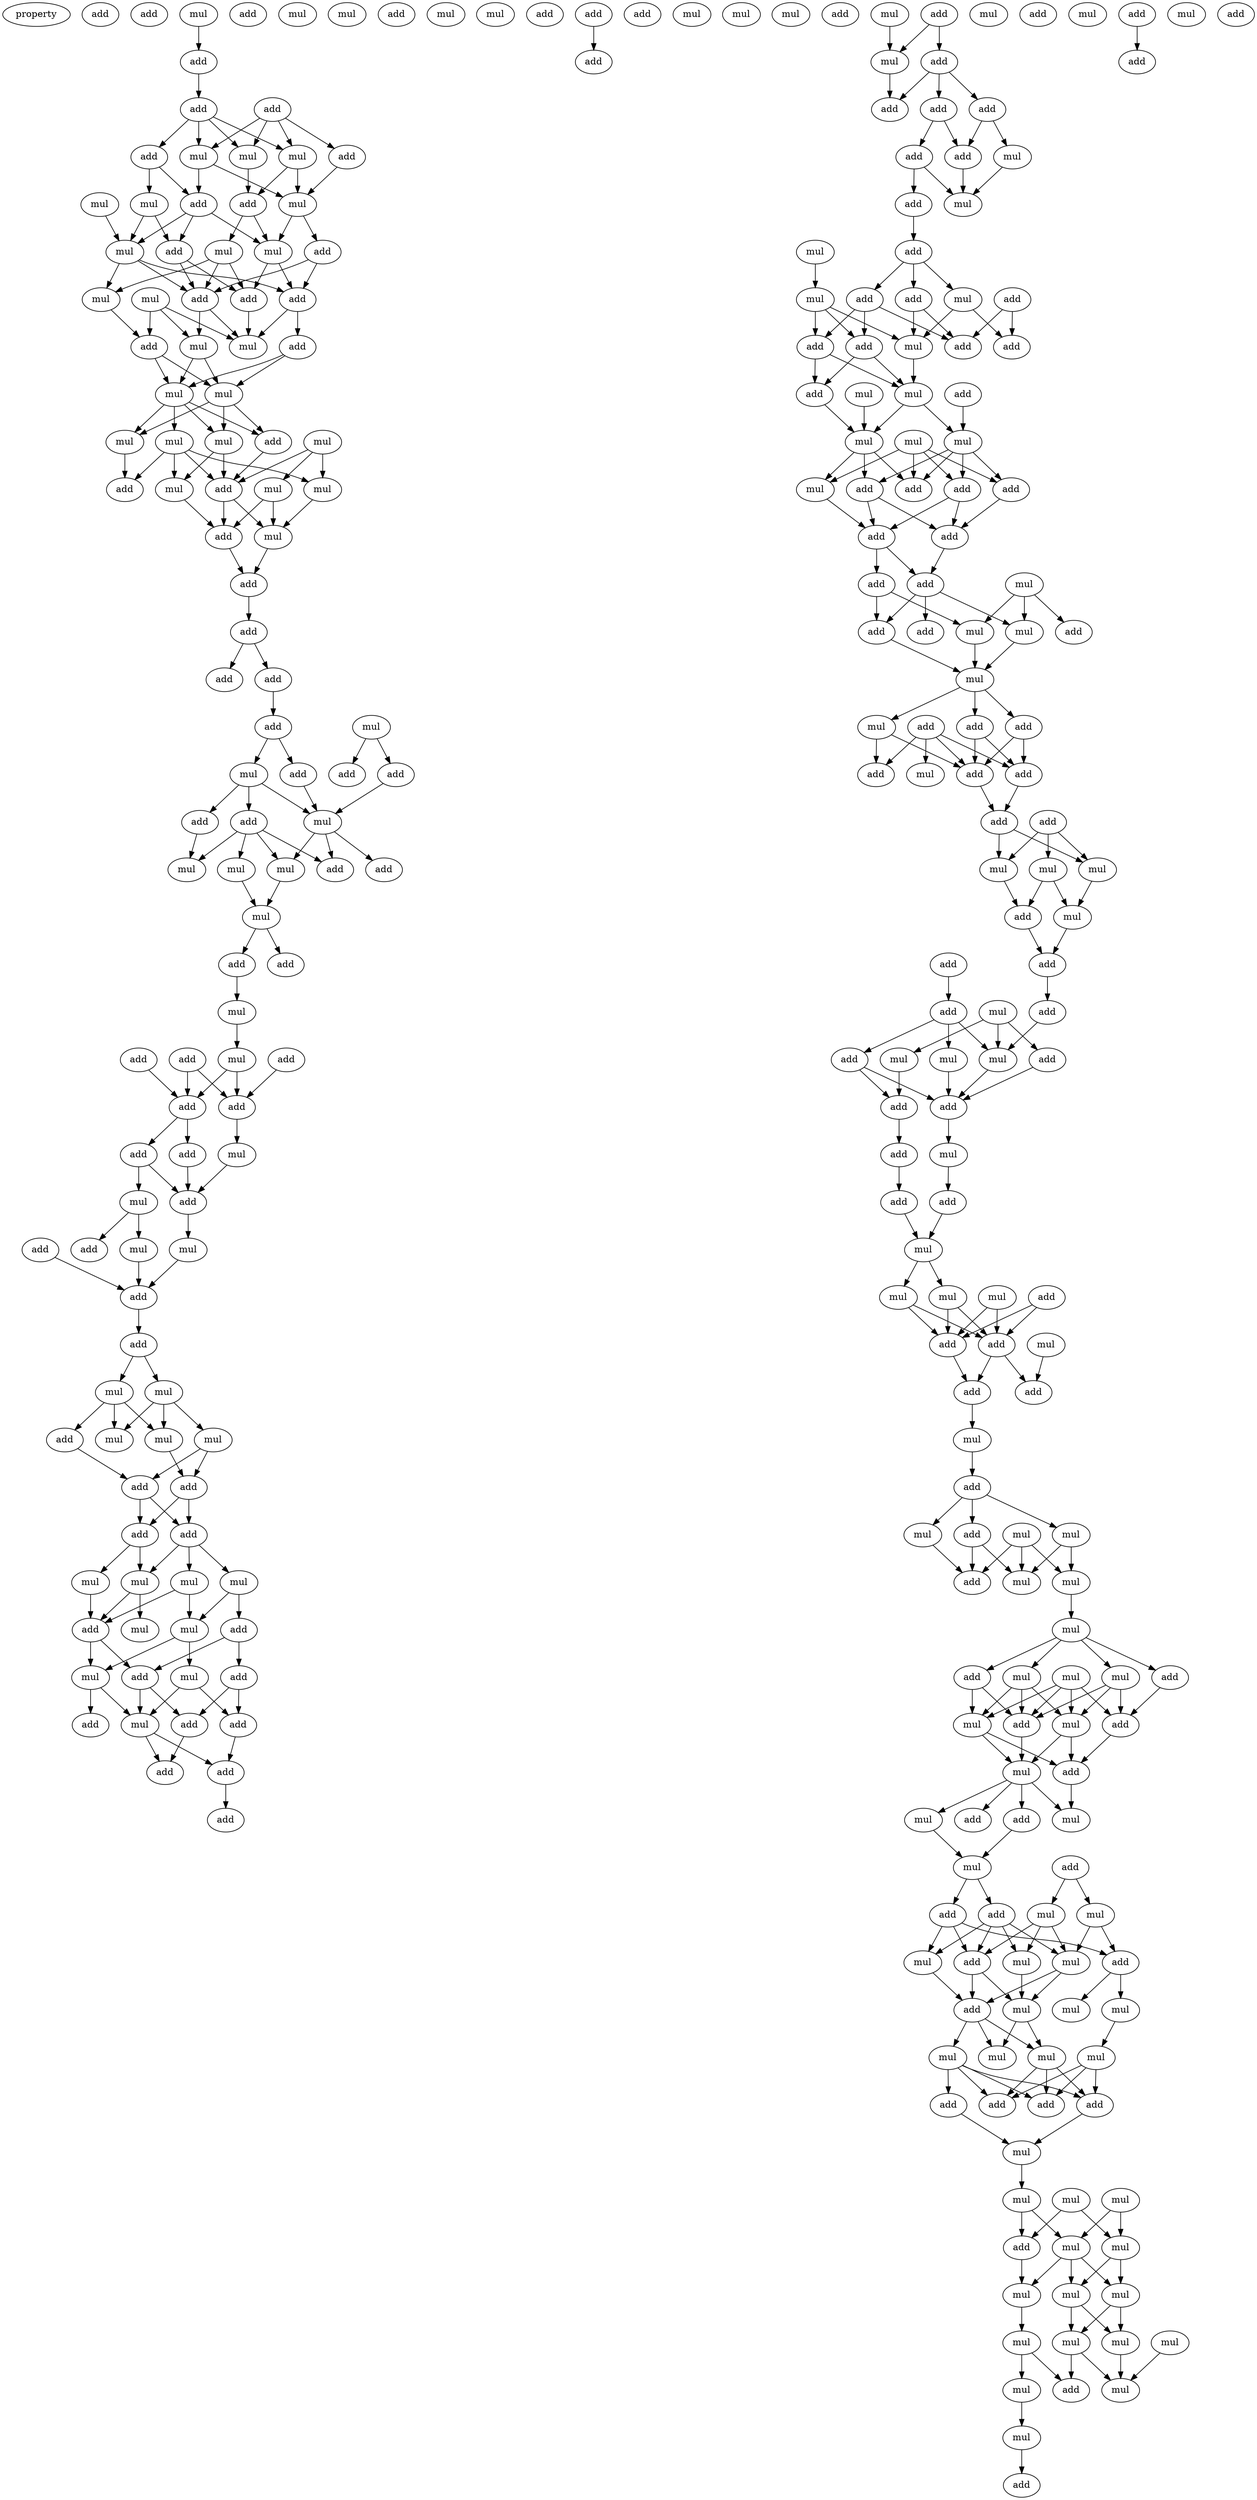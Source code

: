 digraph {
    node [fontcolor=black]
    property [mul=2,lf=1.8]
    0 [ label = add ];
    1 [ label = add ];
    2 [ label = mul ];
    3 [ label = add ];
    4 [ label = mul ];
    5 [ label = add ];
    6 [ label = add ];
    7 [ label = add ];
    8 [ label = mul ];
    9 [ label = mul ];
    10 [ label = add ];
    11 [ label = mul ];
    12 [ label = add ];
    13 [ label = add ];
    14 [ label = add ];
    15 [ label = mul ];
    16 [ label = mul ];
    17 [ label = mul ];
    18 [ label = add ];
    19 [ label = mul ];
    20 [ label = mul ];
    21 [ label = mul ];
    22 [ label = add ];
    23 [ label = mul ];
    24 [ label = add ];
    25 [ label = add ];
    26 [ label = mul ];
    27 [ label = add ];
    28 [ label = add ];
    29 [ label = mul ];
    30 [ label = mul ];
    31 [ label = add ];
    32 [ label = mul ];
    33 [ label = mul ];
    34 [ label = mul ];
    35 [ label = add ];
    36 [ label = mul ];
    37 [ label = mul ];
    38 [ label = mul ];
    39 [ label = add ];
    40 [ label = mul ];
    41 [ label = mul ];
    42 [ label = mul ];
    43 [ label = add ];
    44 [ label = add ];
    45 [ label = mul ];
    46 [ label = mul ];
    47 [ label = add ];
    48 [ label = add ];
    49 [ label = add ];
    50 [ label = add ];
    51 [ label = add ];
    52 [ label = mul ];
    53 [ label = add ];
    54 [ label = mul ];
    55 [ label = mul ];
    56 [ label = add ];
    57 [ label = add ];
    58 [ label = add ];
    59 [ label = add ];
    60 [ label = add ];
    61 [ label = mul ];
    62 [ label = mul ];
    63 [ label = add ];
    64 [ label = mul ];
    65 [ label = add ];
    66 [ label = mul ];
    67 [ label = mul ];
    68 [ label = add ];
    69 [ label = add ];
    70 [ label = mul ];
    71 [ label = mul ];
    72 [ label = add ];
    73 [ label = add ];
    74 [ label = add ];
    75 [ label = mul ];
    76 [ label = add ];
    77 [ label = add ];
    78 [ label = add ];
    79 [ label = add ];
    80 [ label = mul ];
    81 [ label = add ];
    82 [ label = add ];
    83 [ label = mul ];
    84 [ label = add ];
    85 [ label = add ];
    86 [ label = add ];
    87 [ label = mul ];
    88 [ label = mul ];
    89 [ label = add ];
    90 [ label = add ];
    91 [ label = add ];
    92 [ label = mul ];
    93 [ label = add ];
    94 [ label = mul ];
    95 [ label = mul ];
    96 [ label = mul ];
    97 [ label = mul ];
    98 [ label = mul ];
    99 [ label = add ];
    100 [ label = mul ];
    101 [ label = mul ];
    102 [ label = add ];
    103 [ label = add ];
    104 [ label = add ];
    105 [ label = add ];
    106 [ label = mul ];
    107 [ label = mul ];
    108 [ label = mul ];
    109 [ label = mul ];
    110 [ label = mul ];
    111 [ label = add ];
    112 [ label = add ];
    113 [ label = mul ];
    114 [ label = mul ];
    115 [ label = add ];
    116 [ label = add ];
    117 [ label = mul ];
    118 [ label = add ];
    119 [ label = mul ];
    120 [ label = add ];
    121 [ label = add ];
    122 [ label = add ];
    123 [ label = add ];
    124 [ label = add ];
    125 [ label = add ];
    126 [ label = mul ];
    127 [ label = add ];
    128 [ label = mul ];
    129 [ label = add ];
    130 [ label = mul ];
    131 [ label = add ];
    132 [ label = add ];
    133 [ label = add ];
    134 [ label = mul ];
    135 [ label = add ];
    136 [ label = add ];
    137 [ label = mul ];
    138 [ label = add ];
    139 [ label = mul ];
    140 [ label = add ];
    141 [ label = mul ];
    142 [ label = add ];
    143 [ label = add ];
    144 [ label = add ];
    145 [ label = mul ];
    146 [ label = mul ];
    147 [ label = add ];
    148 [ label = add ];
    149 [ label = add ];
    150 [ label = add ];
    151 [ label = add ];
    152 [ label = mul ];
    153 [ label = mul ];
    154 [ label = add ];
    155 [ label = mul ];
    156 [ label = mul ];
    157 [ label = mul ];
    158 [ label = add ];
    159 [ label = add ];
    160 [ label = add ];
    161 [ label = add ];
    162 [ label = mul ];
    163 [ label = add ];
    164 [ label = add ];
    165 [ label = add ];
    166 [ label = add ];
    167 [ label = mul ];
    168 [ label = add ];
    169 [ label = mul ];
    170 [ label = mul ];
    171 [ label = add ];
    172 [ label = add ];
    173 [ label = mul ];
    174 [ label = mul ];
    175 [ label = add ];
    176 [ label = add ];
    177 [ label = add ];
    178 [ label = add ];
    179 [ label = add ];
    180 [ label = mul ];
    181 [ label = add ];
    182 [ label = add ];
    183 [ label = add ];
    184 [ label = mul ];
    185 [ label = mul ];
    186 [ label = mul ];
    187 [ label = mul ];
    188 [ label = add ];
    189 [ label = add ];
    190 [ label = add ];
    191 [ label = mul ];
    192 [ label = add ];
    193 [ label = add ];
    194 [ label = mul ];
    195 [ label = mul ];
    196 [ label = mul ];
    197 [ label = add ];
    198 [ label = add ];
    199 [ label = add ];
    200 [ label = add ];
    201 [ label = add ];
    202 [ label = mul ];
    203 [ label = add ];
    204 [ label = add ];
    205 [ label = mul ];
    206 [ label = mul ];
    207 [ label = add ];
    208 [ label = mul ];
    209 [ label = add ];
    210 [ label = mul ];
    211 [ label = add ];
    212 [ label = mul ];
    213 [ label = add ];
    214 [ label = add ];
    215 [ label = add ];
    216 [ label = mul ];
    217 [ label = mul ];
    218 [ label = add ];
    219 [ label = mul ];
    220 [ label = mul ];
    221 [ label = add ];
    222 [ label = mul ];
    223 [ label = mul ];
    224 [ label = mul ];
    225 [ label = add ];
    226 [ label = mul ];
    227 [ label = add ];
    228 [ label = add ];
    229 [ label = mul ];
    230 [ label = mul ];
    231 [ label = mul ];
    232 [ label = add ];
    233 [ label = mul ];
    234 [ label = mul ];
    235 [ label = add ];
    236 [ label = add ];
    237 [ label = mul ];
    238 [ label = add ];
    239 [ label = mul ];
    240 [ label = add ];
    241 [ label = mul ];
    242 [ label = add ];
    243 [ label = add ];
    244 [ label = add ];
    245 [ label = mul ];
    246 [ label = add ];
    247 [ label = add ];
    248 [ label = mul ];
    249 [ label = mul ];
    250 [ label = add ];
    251 [ label = mul ];
    252 [ label = add ];
    253 [ label = mul ];
    254 [ label = mul ];
    255 [ label = add ];
    256 [ label = mul ];
    257 [ label = mul ];
    258 [ label = mul ];
    259 [ label = mul ];
    260 [ label = mul ];
    261 [ label = mul ];
    262 [ label = mul ];
    263 [ label = add ];
    264 [ label = add ];
    265 [ label = add ];
    266 [ label = add ];
    267 [ label = mul ];
    268 [ label = mul ];
    269 [ label = mul ];
    270 [ label = mul ];
    271 [ label = mul ];
    272 [ label = add ];
    273 [ label = add ];
    274 [ label = mul ];
    275 [ label = mul ];
    276 [ label = mul ];
    277 [ label = mul ];
    278 [ label = mul ];
    279 [ label = mul ];
    280 [ label = mul ];
    281 [ label = mul ];
    282 [ label = mul ];
    283 [ label = mul ];
    284 [ label = add ];
    285 [ label = mul ];
    286 [ label = mul ];
    287 [ label = add ];
    2 -> 5 [ name = 0 ];
    5 -> 6 [ name = 1 ];
    6 -> 8 [ name = 2 ];
    6 -> 9 [ name = 3 ];
    6 -> 10 [ name = 4 ];
    6 -> 11 [ name = 5 ];
    7 -> 8 [ name = 6 ];
    7 -> 9 [ name = 7 ];
    7 -> 11 [ name = 8 ];
    7 -> 12 [ name = 9 ];
    8 -> 13 [ name = 10 ];
    8 -> 16 [ name = 11 ];
    9 -> 14 [ name = 12 ];
    9 -> 16 [ name = 13 ];
    10 -> 14 [ name = 14 ];
    10 -> 17 [ name = 15 ];
    11 -> 13 [ name = 16 ];
    12 -> 16 [ name = 17 ];
    13 -> 19 [ name = 18 ];
    13 -> 20 [ name = 19 ];
    14 -> 19 [ name = 20 ];
    14 -> 21 [ name = 21 ];
    14 -> 22 [ name = 22 ];
    15 -> 21 [ name = 23 ];
    16 -> 18 [ name = 24 ];
    16 -> 19 [ name = 25 ];
    17 -> 21 [ name = 26 ];
    17 -> 22 [ name = 27 ];
    18 -> 24 [ name = 28 ];
    18 -> 27 [ name = 29 ];
    19 -> 25 [ name = 30 ];
    19 -> 27 [ name = 31 ];
    20 -> 23 [ name = 32 ];
    20 -> 24 [ name = 33 ];
    20 -> 25 [ name = 34 ];
    21 -> 23 [ name = 35 ];
    21 -> 24 [ name = 36 ];
    21 -> 27 [ name = 37 ];
    22 -> 24 [ name = 38 ];
    22 -> 25 [ name = 39 ];
    23 -> 31 [ name = 40 ];
    24 -> 29 [ name = 41 ];
    24 -> 30 [ name = 42 ];
    25 -> 30 [ name = 43 ];
    26 -> 29 [ name = 44 ];
    26 -> 30 [ name = 45 ];
    26 -> 31 [ name = 46 ];
    27 -> 28 [ name = 47 ];
    27 -> 30 [ name = 48 ];
    28 -> 32 [ name = 49 ];
    28 -> 33 [ name = 50 ];
    29 -> 32 [ name = 51 ];
    29 -> 33 [ name = 52 ];
    31 -> 32 [ name = 53 ];
    31 -> 33 [ name = 54 ];
    32 -> 35 [ name = 55 ];
    32 -> 36 [ name = 56 ];
    32 -> 37 [ name = 57 ];
    33 -> 34 [ name = 58 ];
    33 -> 35 [ name = 59 ];
    33 -> 36 [ name = 60 ];
    33 -> 37 [ name = 61 ];
    34 -> 39 [ name = 62 ];
    34 -> 40 [ name = 63 ];
    34 -> 42 [ name = 64 ];
    34 -> 43 [ name = 65 ];
    35 -> 39 [ name = 66 ];
    36 -> 39 [ name = 67 ];
    36 -> 42 [ name = 68 ];
    37 -> 43 [ name = 69 ];
    38 -> 39 [ name = 70 ];
    38 -> 40 [ name = 71 ];
    38 -> 41 [ name = 72 ];
    39 -> 44 [ name = 73 ];
    39 -> 45 [ name = 74 ];
    40 -> 45 [ name = 75 ];
    41 -> 44 [ name = 76 ];
    41 -> 45 [ name = 77 ];
    42 -> 44 [ name = 78 ];
    44 -> 47 [ name = 79 ];
    45 -> 47 [ name = 80 ];
    47 -> 48 [ name = 81 ];
    48 -> 50 [ name = 82 ];
    48 -> 51 [ name = 83 ];
    51 -> 53 [ name = 84 ];
    52 -> 56 [ name = 85 ];
    52 -> 57 [ name = 86 ];
    53 -> 55 [ name = 87 ];
    53 -> 58 [ name = 88 ];
    55 -> 59 [ name = 89 ];
    55 -> 60 [ name = 90 ];
    55 -> 61 [ name = 91 ];
    57 -> 61 [ name = 92 ];
    58 -> 61 [ name = 93 ];
    59 -> 62 [ name = 94 ];
    60 -> 62 [ name = 95 ];
    60 -> 63 [ name = 96 ];
    60 -> 64 [ name = 97 ];
    60 -> 66 [ name = 98 ];
    61 -> 63 [ name = 99 ];
    61 -> 64 [ name = 100 ];
    61 -> 65 [ name = 101 ];
    64 -> 67 [ name = 102 ];
    66 -> 67 [ name = 103 ];
    67 -> 68 [ name = 104 ];
    67 -> 69 [ name = 105 ];
    68 -> 71 [ name = 106 ];
    71 -> 75 [ name = 107 ];
    72 -> 77 [ name = 108 ];
    72 -> 78 [ name = 109 ];
    74 -> 78 [ name = 110 ];
    75 -> 77 [ name = 111 ];
    75 -> 78 [ name = 112 ];
    76 -> 77 [ name = 113 ];
    77 -> 79 [ name = 114 ];
    77 -> 81 [ name = 115 ];
    78 -> 80 [ name = 116 ];
    79 -> 83 [ name = 117 ];
    79 -> 85 [ name = 118 ];
    80 -> 85 [ name = 119 ];
    81 -> 85 [ name = 120 ];
    82 -> 84 [ name = 121 ];
    83 -> 86 [ name = 122 ];
    83 -> 88 [ name = 123 ];
    85 -> 87 [ name = 124 ];
    87 -> 90 [ name = 125 ];
    88 -> 90 [ name = 126 ];
    89 -> 90 [ name = 127 ];
    90 -> 93 [ name = 128 ];
    93 -> 95 [ name = 129 ];
    93 -> 96 [ name = 130 ];
    95 -> 99 [ name = 131 ];
    95 -> 100 [ name = 132 ];
    95 -> 101 [ name = 133 ];
    96 -> 98 [ name = 134 ];
    96 -> 100 [ name = 135 ];
    96 -> 101 [ name = 136 ];
    98 -> 102 [ name = 137 ];
    98 -> 103 [ name = 138 ];
    99 -> 102 [ name = 139 ];
    101 -> 103 [ name = 140 ];
    102 -> 104 [ name = 141 ];
    102 -> 105 [ name = 142 ];
    103 -> 104 [ name = 143 ];
    103 -> 105 [ name = 144 ];
    104 -> 106 [ name = 145 ];
    104 -> 108 [ name = 146 ];
    105 -> 107 [ name = 147 ];
    105 -> 108 [ name = 148 ];
    105 -> 109 [ name = 149 ];
    106 -> 112 [ name = 150 ];
    107 -> 112 [ name = 151 ];
    107 -> 113 [ name = 152 ];
    108 -> 110 [ name = 153 ];
    108 -> 112 [ name = 154 ];
    109 -> 111 [ name = 155 ];
    109 -> 113 [ name = 156 ];
    111 -> 115 [ name = 157 ];
    111 -> 116 [ name = 158 ];
    112 -> 115 [ name = 159 ];
    112 -> 117 [ name = 160 ];
    113 -> 114 [ name = 161 ];
    113 -> 117 [ name = 162 ];
    114 -> 119 [ name = 163 ];
    114 -> 120 [ name = 164 ];
    115 -> 118 [ name = 165 ];
    115 -> 119 [ name = 166 ];
    116 -> 118 [ name = 167 ];
    116 -> 120 [ name = 168 ];
    117 -> 119 [ name = 169 ];
    117 -> 121 [ name = 170 ];
    118 -> 122 [ name = 171 ];
    119 -> 122 [ name = 172 ];
    119 -> 123 [ name = 173 ];
    120 -> 123 [ name = 174 ];
    123 -> 125 [ name = 175 ];
    126 -> 130 [ name = 176 ];
    127 -> 129 [ name = 177 ];
    127 -> 130 [ name = 178 ];
    129 -> 131 [ name = 179 ];
    129 -> 132 [ name = 180 ];
    129 -> 133 [ name = 181 ];
    130 -> 131 [ name = 182 ];
    132 -> 135 [ name = 183 ];
    132 -> 136 [ name = 184 ];
    133 -> 134 [ name = 185 ];
    133 -> 135 [ name = 186 ];
    134 -> 137 [ name = 187 ];
    135 -> 137 [ name = 188 ];
    136 -> 137 [ name = 189 ];
    136 -> 138 [ name = 190 ];
    138 -> 140 [ name = 191 ];
    139 -> 141 [ name = 192 ];
    140 -> 142 [ name = 193 ];
    140 -> 143 [ name = 194 ];
    140 -> 145 [ name = 195 ];
    141 -> 146 [ name = 196 ];
    141 -> 148 [ name = 197 ];
    141 -> 150 [ name = 198 ];
    142 -> 148 [ name = 199 ];
    142 -> 149 [ name = 200 ];
    142 -> 150 [ name = 201 ];
    143 -> 146 [ name = 202 ];
    143 -> 149 [ name = 203 ];
    144 -> 147 [ name = 204 ];
    144 -> 149 [ name = 205 ];
    145 -> 146 [ name = 206 ];
    145 -> 147 [ name = 207 ];
    146 -> 152 [ name = 208 ];
    148 -> 151 [ name = 209 ];
    148 -> 152 [ name = 210 ];
    150 -> 151 [ name = 211 ];
    150 -> 152 [ name = 212 ];
    151 -> 155 [ name = 213 ];
    152 -> 155 [ name = 214 ];
    152 -> 157 [ name = 215 ];
    153 -> 155 [ name = 216 ];
    154 -> 157 [ name = 217 ];
    155 -> 158 [ name = 218 ];
    155 -> 159 [ name = 219 ];
    155 -> 162 [ name = 220 ];
    156 -> 158 [ name = 221 ];
    156 -> 160 [ name = 222 ];
    156 -> 161 [ name = 223 ];
    156 -> 162 [ name = 224 ];
    157 -> 158 [ name = 225 ];
    157 -> 159 [ name = 226 ];
    157 -> 160 [ name = 227 ];
    157 -> 161 [ name = 228 ];
    159 -> 163 [ name = 229 ];
    159 -> 164 [ name = 230 ];
    160 -> 163 [ name = 231 ];
    161 -> 163 [ name = 232 ];
    161 -> 164 [ name = 233 ];
    162 -> 164 [ name = 234 ];
    163 -> 166 [ name = 235 ];
    164 -> 165 [ name = 236 ];
    164 -> 166 [ name = 237 ];
    165 -> 168 [ name = 238 ];
    165 -> 170 [ name = 239 ];
    166 -> 168 [ name = 240 ];
    166 -> 169 [ name = 241 ];
    166 -> 172 [ name = 242 ];
    167 -> 169 [ name = 243 ];
    167 -> 170 [ name = 244 ];
    167 -> 171 [ name = 245 ];
    168 -> 173 [ name = 246 ];
    169 -> 173 [ name = 247 ];
    170 -> 173 [ name = 248 ];
    173 -> 174 [ name = 249 ];
    173 -> 175 [ name = 250 ];
    173 -> 177 [ name = 251 ];
    174 -> 179 [ name = 252 ];
    174 -> 181 [ name = 253 ];
    175 -> 178 [ name = 254 ];
    175 -> 179 [ name = 255 ];
    176 -> 178 [ name = 256 ];
    176 -> 179 [ name = 257 ];
    176 -> 180 [ name = 258 ];
    176 -> 181 [ name = 259 ];
    177 -> 178 [ name = 260 ];
    177 -> 179 [ name = 261 ];
    178 -> 182 [ name = 262 ];
    179 -> 182 [ name = 263 ];
    182 -> 184 [ name = 264 ];
    182 -> 185 [ name = 265 ];
    183 -> 184 [ name = 266 ];
    183 -> 185 [ name = 267 ];
    183 -> 186 [ name = 268 ];
    184 -> 187 [ name = 269 ];
    185 -> 188 [ name = 270 ];
    186 -> 187 [ name = 271 ];
    186 -> 188 [ name = 272 ];
    187 -> 189 [ name = 273 ];
    188 -> 189 [ name = 274 ];
    189 -> 193 [ name = 275 ];
    190 -> 192 [ name = 276 ];
    191 -> 195 [ name = 277 ];
    191 -> 196 [ name = 278 ];
    191 -> 198 [ name = 279 ];
    192 -> 194 [ name = 280 ];
    192 -> 196 [ name = 281 ];
    192 -> 197 [ name = 282 ];
    193 -> 196 [ name = 283 ];
    194 -> 199 [ name = 284 ];
    195 -> 200 [ name = 285 ];
    196 -> 199 [ name = 286 ];
    197 -> 199 [ name = 287 ];
    197 -> 200 [ name = 288 ];
    198 -> 199 [ name = 289 ];
    199 -> 202 [ name = 290 ];
    200 -> 201 [ name = 291 ];
    201 -> 204 [ name = 292 ];
    202 -> 203 [ name = 293 ];
    203 -> 205 [ name = 294 ];
    204 -> 205 [ name = 295 ];
    205 -> 208 [ name = 296 ];
    205 -> 210 [ name = 297 ];
    206 -> 211 [ name = 298 ];
    206 -> 213 [ name = 299 ];
    207 -> 211 [ name = 300 ];
    207 -> 213 [ name = 301 ];
    208 -> 211 [ name = 302 ];
    208 -> 213 [ name = 303 ];
    210 -> 211 [ name = 304 ];
    210 -> 213 [ name = 305 ];
    211 -> 214 [ name = 306 ];
    211 -> 215 [ name = 307 ];
    212 -> 215 [ name = 308 ];
    213 -> 214 [ name = 309 ];
    214 -> 217 [ name = 310 ];
    217 -> 218 [ name = 311 ];
    218 -> 219 [ name = 312 ];
    218 -> 221 [ name = 313 ];
    218 -> 222 [ name = 314 ];
    219 -> 225 [ name = 315 ];
    220 -> 223 [ name = 316 ];
    220 -> 224 [ name = 317 ];
    220 -> 225 [ name = 318 ];
    221 -> 223 [ name = 319 ];
    221 -> 225 [ name = 320 ];
    222 -> 223 [ name = 321 ];
    222 -> 224 [ name = 322 ];
    224 -> 226 [ name = 323 ];
    226 -> 227 [ name = 324 ];
    226 -> 228 [ name = 325 ];
    226 -> 229 [ name = 326 ];
    226 -> 231 [ name = 327 ];
    227 -> 232 [ name = 328 ];
    228 -> 234 [ name = 329 ];
    228 -> 235 [ name = 330 ];
    229 -> 233 [ name = 331 ];
    229 -> 234 [ name = 332 ];
    229 -> 235 [ name = 333 ];
    230 -> 232 [ name = 334 ];
    230 -> 233 [ name = 335 ];
    230 -> 234 [ name = 336 ];
    230 -> 235 [ name = 337 ];
    231 -> 232 [ name = 338 ];
    231 -> 233 [ name = 339 ];
    231 -> 235 [ name = 340 ];
    232 -> 238 [ name = 341 ];
    233 -> 237 [ name = 342 ];
    233 -> 238 [ name = 343 ];
    234 -> 237 [ name = 344 ];
    234 -> 238 [ name = 345 ];
    235 -> 237 [ name = 346 ];
    236 -> 240 [ name = 347 ];
    237 -> 239 [ name = 348 ];
    237 -> 241 [ name = 349 ];
    237 -> 242 [ name = 350 ];
    237 -> 243 [ name = 351 ];
    238 -> 241 [ name = 352 ];
    239 -> 245 [ name = 353 ];
    243 -> 245 [ name = 354 ];
    244 -> 248 [ name = 355 ];
    244 -> 249 [ name = 356 ];
    245 -> 246 [ name = 357 ];
    245 -> 247 [ name = 358 ];
    246 -> 250 [ name = 359 ];
    246 -> 252 [ name = 360 ];
    246 -> 253 [ name = 361 ];
    247 -> 250 [ name = 362 ];
    247 -> 251 [ name = 363 ];
    247 -> 253 [ name = 364 ];
    247 -> 254 [ name = 365 ];
    248 -> 252 [ name = 366 ];
    248 -> 254 [ name = 367 ];
    249 -> 250 [ name = 368 ];
    249 -> 251 [ name = 369 ];
    249 -> 254 [ name = 370 ];
    250 -> 255 [ name = 371 ];
    250 -> 256 [ name = 372 ];
    251 -> 256 [ name = 373 ];
    252 -> 257 [ name = 374 ];
    252 -> 258 [ name = 375 ];
    253 -> 255 [ name = 376 ];
    254 -> 255 [ name = 377 ];
    254 -> 256 [ name = 378 ];
    255 -> 259 [ name = 379 ];
    255 -> 260 [ name = 380 ];
    255 -> 262 [ name = 381 ];
    256 -> 259 [ name = 382 ];
    256 -> 262 [ name = 383 ];
    258 -> 261 [ name = 384 ];
    260 -> 263 [ name = 385 ];
    260 -> 264 [ name = 386 ];
    260 -> 265 [ name = 387 ];
    260 -> 266 [ name = 388 ];
    261 -> 264 [ name = 389 ];
    261 -> 265 [ name = 390 ];
    261 -> 266 [ name = 391 ];
    262 -> 264 [ name = 392 ];
    262 -> 265 [ name = 393 ];
    262 -> 266 [ name = 394 ];
    263 -> 267 [ name = 395 ];
    265 -> 267 [ name = 396 ];
    267 -> 271 [ name = 397 ];
    269 -> 274 [ name = 398 ];
    269 -> 275 [ name = 399 ];
    270 -> 273 [ name = 400 ];
    270 -> 274 [ name = 401 ];
    271 -> 273 [ name = 402 ];
    271 -> 275 [ name = 403 ];
    273 -> 278 [ name = 404 ];
    274 -> 276 [ name = 405 ];
    274 -> 277 [ name = 406 ];
    275 -> 276 [ name = 407 ];
    275 -> 277 [ name = 408 ];
    275 -> 278 [ name = 409 ];
    276 -> 279 [ name = 410 ];
    276 -> 281 [ name = 411 ];
    277 -> 279 [ name = 412 ];
    277 -> 281 [ name = 413 ];
    278 -> 280 [ name = 414 ];
    279 -> 285 [ name = 415 ];
    280 -> 283 [ name = 416 ];
    280 -> 284 [ name = 417 ];
    281 -> 284 [ name = 418 ];
    281 -> 285 [ name = 419 ];
    282 -> 285 [ name = 420 ];
    283 -> 286 [ name = 421 ];
    286 -> 287 [ name = 422 ];
}
